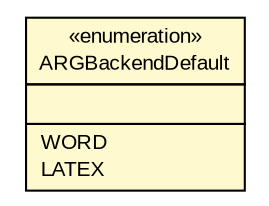 #!/usr/local/bin/dot
#
# Class diagram 
# Generated by UMLGraph version R5_6-24-gf6e263 (http://www.umlgraph.org/)
#

digraph G {
	edge [fontname="arial",fontsize=10,labelfontname="arial",labelfontsize=10];
	node [fontname="arial",fontsize=10,shape=plaintext];
	nodesep=0.25;
	ranksep=0.5;
	// gov.sandia.cf.application.configuration.arg.ARGBackendDefault
	c40082 [label=<<table title="gov.sandia.cf.application.configuration.arg.ARGBackendDefault" border="0" cellborder="1" cellspacing="0" cellpadding="2" port="p" bgcolor="lemonChiffon" href="./ARGBackendDefault.html">
		<tr><td><table border="0" cellspacing="0" cellpadding="1">
<tr><td align="center" balign="center"> &#171;enumeration&#187; </td></tr>
<tr><td align="center" balign="center"> ARGBackendDefault </td></tr>
		</table></td></tr>
		<tr><td><table border="0" cellspacing="0" cellpadding="1">
<tr><td align="left" balign="left">  </td></tr>
		</table></td></tr>
		<tr><td><table border="0" cellspacing="0" cellpadding="1">
<tr><td align="left" balign="left"> WORD </td></tr>
<tr><td align="left" balign="left"> LATEX </td></tr>
		</table></td></tr>
		</table>>, URL="./ARGBackendDefault.html", fontname="arial", fontcolor="black", fontsize=10.0];
}


